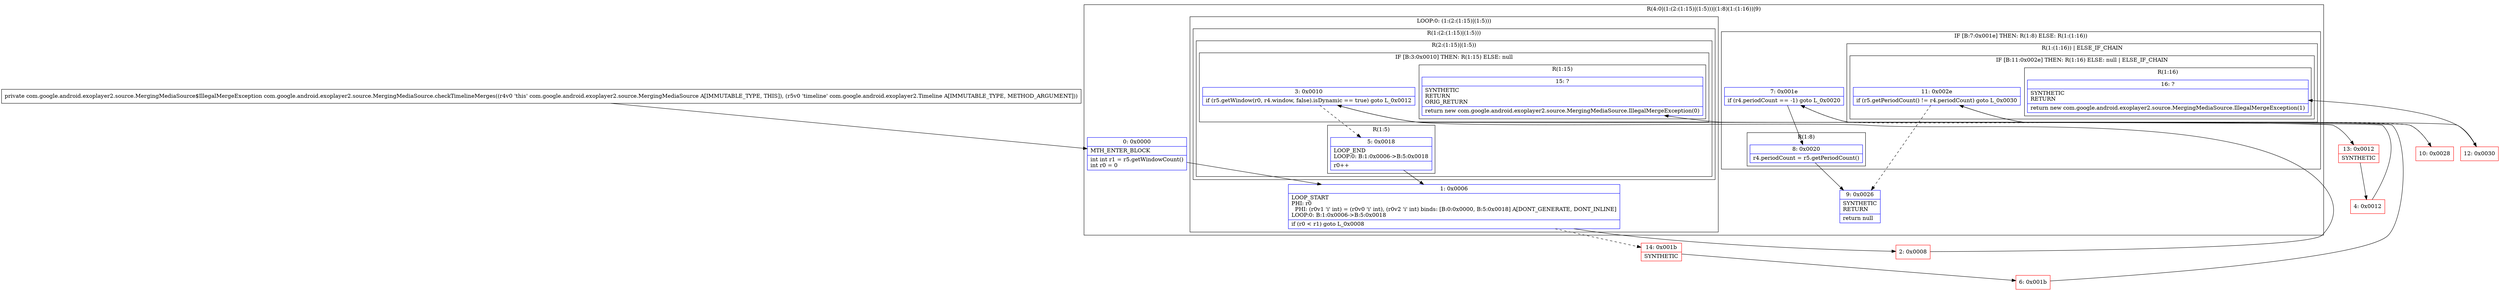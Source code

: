 digraph "CFG forcom.google.android.exoplayer2.source.MergingMediaSource.checkTimelineMerges(Lcom\/google\/android\/exoplayer2\/Timeline;)Lcom\/google\/android\/exoplayer2\/source\/MergingMediaSource$IllegalMergeException;" {
subgraph cluster_Region_1950672714 {
label = "R(4:0|(1:(2:(1:15)|(1:5)))|(1:8)(1:(1:16))|9)";
node [shape=record,color=blue];
Node_0 [shape=record,label="{0\:\ 0x0000|MTH_ENTER_BLOCK\l|int int r1 = r5.getWindowCount()\lint r0 = 0\l}"];
subgraph cluster_LoopRegion_1260690070 {
label = "LOOP:0: (1:(2:(1:15)|(1:5)))";
node [shape=record,color=blue];
Node_1 [shape=record,label="{1\:\ 0x0006|LOOP_START\lPHI: r0 \l  PHI: (r0v1 'i' int) = (r0v0 'i' int), (r0v2 'i' int) binds: [B:0:0x0000, B:5:0x0018] A[DONT_GENERATE, DONT_INLINE]\lLOOP:0: B:1:0x0006\-\>B:5:0x0018\l|if (r0 \< r1) goto L_0x0008\l}"];
subgraph cluster_Region_1565674480 {
label = "R(1:(2:(1:15)|(1:5)))";
node [shape=record,color=blue];
subgraph cluster_Region_993160323 {
label = "R(2:(1:15)|(1:5))";
node [shape=record,color=blue];
subgraph cluster_IfRegion_938293721 {
label = "IF [B:3:0x0010] THEN: R(1:15) ELSE: null";
node [shape=record,color=blue];
Node_3 [shape=record,label="{3\:\ 0x0010|if (r5.getWindow(r0, r4.window, false).isDynamic == true) goto L_0x0012\l}"];
subgraph cluster_Region_2034921229 {
label = "R(1:15)";
node [shape=record,color=blue];
Node_15 [shape=record,label="{15\:\ ?|SYNTHETIC\lRETURN\lORIG_RETURN\l|return new com.google.android.exoplayer2.source.MergingMediaSource.IllegalMergeException(0)\l}"];
}
}
subgraph cluster_Region_245325956 {
label = "R(1:5)";
node [shape=record,color=blue];
Node_5 [shape=record,label="{5\:\ 0x0018|LOOP_END\lLOOP:0: B:1:0x0006\-\>B:5:0x0018\l|r0++\l}"];
}
}
}
}
subgraph cluster_IfRegion_216130262 {
label = "IF [B:7:0x001e] THEN: R(1:8) ELSE: R(1:(1:16))";
node [shape=record,color=blue];
Node_7 [shape=record,label="{7\:\ 0x001e|if (r4.periodCount == \-1) goto L_0x0020\l}"];
subgraph cluster_Region_1134769521 {
label = "R(1:8)";
node [shape=record,color=blue];
Node_8 [shape=record,label="{8\:\ 0x0020|r4.periodCount = r5.getPeriodCount()\l}"];
}
subgraph cluster_Region_1809649650 {
label = "R(1:(1:16)) | ELSE_IF_CHAIN\l";
node [shape=record,color=blue];
subgraph cluster_IfRegion_1103439747 {
label = "IF [B:11:0x002e] THEN: R(1:16) ELSE: null | ELSE_IF_CHAIN\l";
node [shape=record,color=blue];
Node_11 [shape=record,label="{11\:\ 0x002e|if (r5.getPeriodCount() != r4.periodCount) goto L_0x0030\l}"];
subgraph cluster_Region_1118935615 {
label = "R(1:16)";
node [shape=record,color=blue];
Node_16 [shape=record,label="{16\:\ ?|SYNTHETIC\lRETURN\l|return new com.google.android.exoplayer2.source.MergingMediaSource.IllegalMergeException(1)\l}"];
}
}
}
}
Node_9 [shape=record,label="{9\:\ 0x0026|SYNTHETIC\lRETURN\l|return null\l}"];
}
Node_2 [shape=record,color=red,label="{2\:\ 0x0008}"];
Node_4 [shape=record,color=red,label="{4\:\ 0x0012}"];
Node_6 [shape=record,color=red,label="{6\:\ 0x001b}"];
Node_10 [shape=record,color=red,label="{10\:\ 0x0028}"];
Node_12 [shape=record,color=red,label="{12\:\ 0x0030}"];
Node_13 [shape=record,color=red,label="{13\:\ 0x0012|SYNTHETIC\l}"];
Node_14 [shape=record,color=red,label="{14\:\ 0x001b|SYNTHETIC\l}"];
MethodNode[shape=record,label="{private com.google.android.exoplayer2.source.MergingMediaSource$IllegalMergeException com.google.android.exoplayer2.source.MergingMediaSource.checkTimelineMerges((r4v0 'this' com.google.android.exoplayer2.source.MergingMediaSource A[IMMUTABLE_TYPE, THIS]), (r5v0 'timeline' com.google.android.exoplayer2.Timeline A[IMMUTABLE_TYPE, METHOD_ARGUMENT])) }"];
MethodNode -> Node_0;
Node_0 -> Node_1;
Node_1 -> Node_2;
Node_1 -> Node_14[style=dashed];
Node_3 -> Node_5[style=dashed];
Node_3 -> Node_13;
Node_5 -> Node_1;
Node_7 -> Node_8;
Node_7 -> Node_10[style=dashed];
Node_8 -> Node_9;
Node_11 -> Node_9[style=dashed];
Node_11 -> Node_12;
Node_2 -> Node_3;
Node_4 -> Node_15;
Node_6 -> Node_7;
Node_10 -> Node_11;
Node_12 -> Node_16;
Node_13 -> Node_4;
Node_14 -> Node_6;
}

